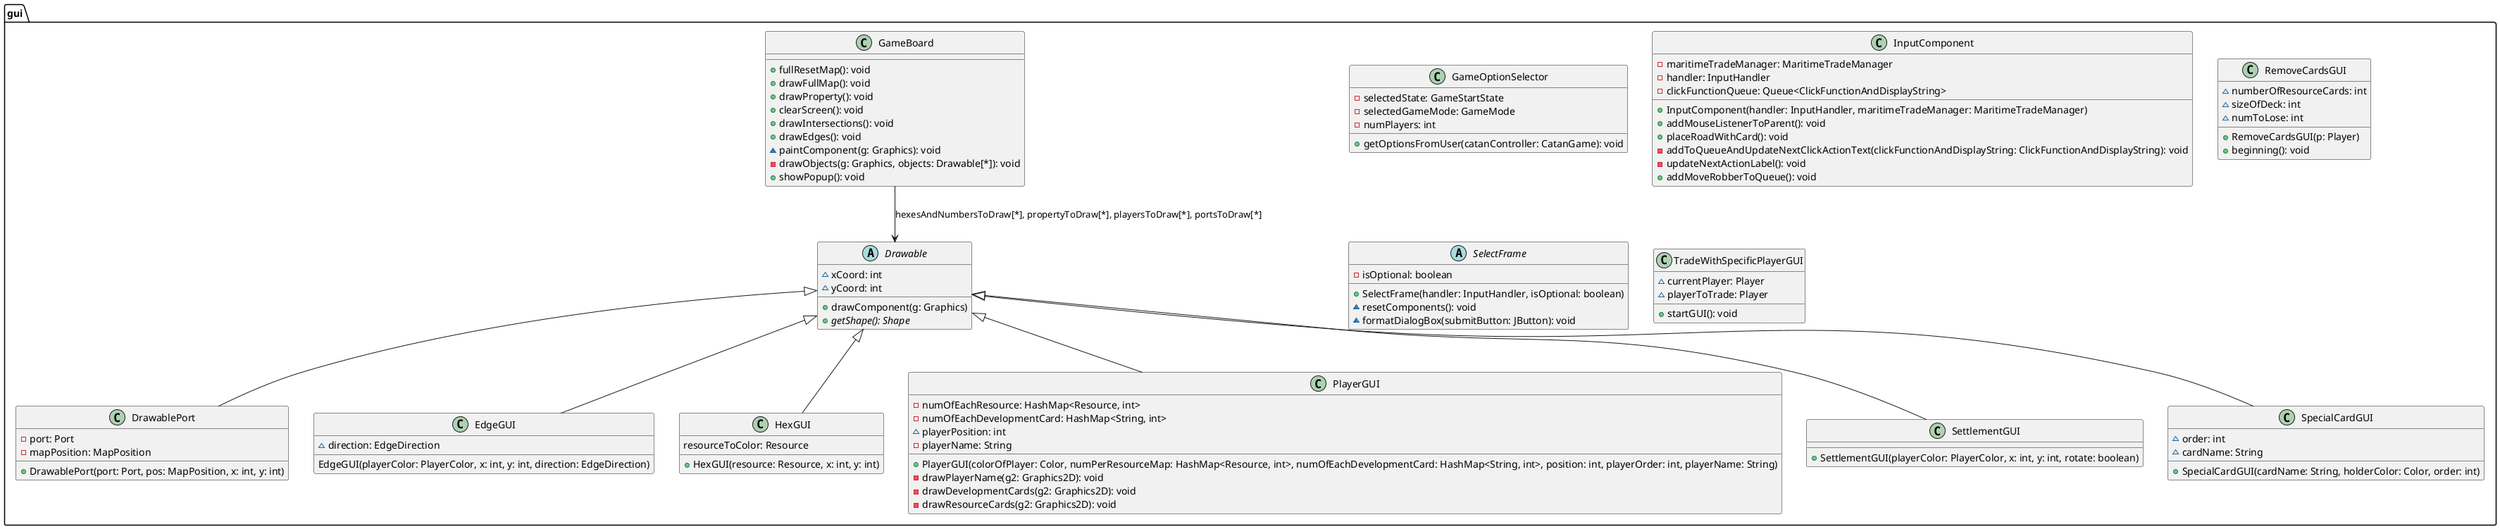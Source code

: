 @startuml
package gui
{
    abstract class Drawable
    {
        ~xCoord: int
        ~yCoord: int
        +drawComponent(g: Graphics)
        +{abstract} getShape(): Shape
    }

    class DrawablePort extends Drawable
    {
        -port: Port
        -mapPosition: MapPosition
        +DrawablePort(port: Port, pos: MapPosition, x: int, y: int)
    }

    class EdgeGUI extends Drawable
    {
        ~direction: EdgeDirection
        EdgeGUI(playerColor: PlayerColor, x: int, y: int, direction: EdgeDirection)
    }

    class GameBoard
    {
        +fullResetMap(): void
        +drawFullMap(): void
        +drawProperty(): void
        +clearScreen(): void
        +drawIntersections(): void
        +drawEdges(): void
        ~paintComponent(g: Graphics): void
        -drawObjects(g: Graphics, objects: Drawable[*]): void
        +showPopup(): void
    }
    GameBoard --> Drawable: hexesAndNumbersToDraw[*], propertyToDraw[*], playersToDraw[*], portsToDraw[*]

    class GameOptionSelector
    {
        -selectedState: GameStartState
        -selectedGameMode: GameMode
        -numPlayers: int
        +getOptionsFromUser(catanController: CatanGame): void
    }

    class HexGUI extends Drawable
    {
        resourceToColor: Resource
        +HexGUI(resource: Resource, x: int, y: int)
    }

    class InputComponent
    {
        -maritimeTradeManager: MaritimeTradeManager
        -handler: InputHandler
        -clickFunctionQueue: Queue<ClickFunctionAndDisplayString>
        +InputComponent(handler: InputHandler, maritimeTradeManager: MaritimeTradeManager)
        +addMouseListenerToParent(): void
        +placeRoadWithCard(): void
        -addToQueueAndUpdateNextClickActionText(clickFunctionAndDisplayString: ClickFunctionAndDisplayString): void
        -updateNextActionLabel(): void
        +addMoveRobberToQueue(): void
    }

    class PlayerGUI extends Drawable
    {
        -numOfEachResource: HashMap<Resource, int>
        -numOfEachDevelopmentCard: HashMap<String, int>
        ~playerPosition: int
        -playerName: String
        +PlayerGUI(colorOfPlayer: Color, numPerResourceMap: HashMap<Resource, int>, numOfEachDevelopmentCard: HashMap<String, int>, position: int, playerOrder: int, playerName: String)
        -drawPlayerName(g2: Graphics2D): void
        -drawDevelopmentCards(g2: Graphics2D): void
        -drawResourceCards(g2: Graphics2D): void
    }

    class RemoveCardsGUI
    {
        ~numberOfResourceCards: int
        ~sizeOfDeck: int
        ~numToLose: int
        +RemoveCardsGUI(p: Player)
        +beginning(): void
    }

    abstract class SelectFrame
    {
        -isOptional: boolean
        +SelectFrame(handler: InputHandler, isOptional: boolean)
        ~resetComponents(): void
        ~formatDialogBox(submitButton: JButton): void
    }

    class SettlementGUI extends Drawable
    {
        +SettlementGUI(playerColor: PlayerColor, x: int, y: int, rotate: boolean)
    }

    class SpecialCardGUI extends Drawable
    {
        ~order: int
        ~cardName: String
        +SpecialCardGUI(cardName: String, holderColor: Color, order: int)
    }

    class TradeWithSpecificPlayerGUI
    {
        ~currentPlayer: Player
        ~playerToTrade: Player
        +startGUI(): void
    }
}
@enduml